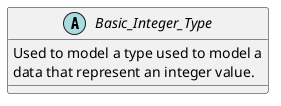 @startuml

abstract class Basic_Integer_Type
{
  Used to model a type used to model a
  data that represent an integer value.
}

@enduml